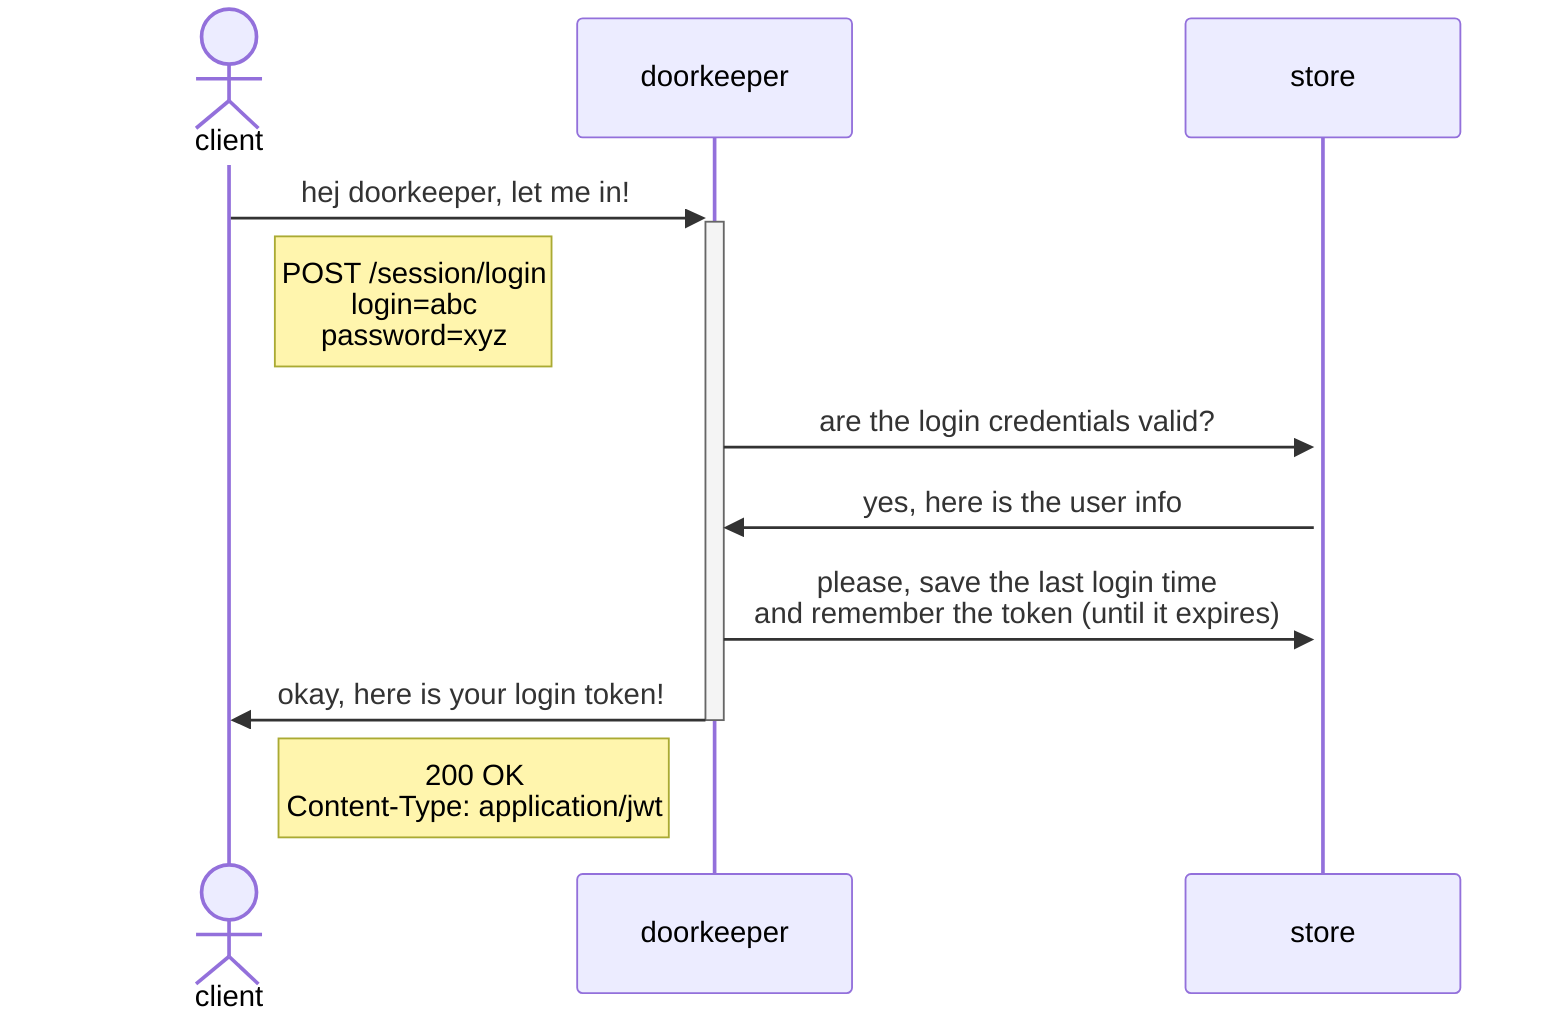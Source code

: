 sequenceDiagram

actor client

client->>+doorkeeper: hej doorkeeper, let me in!
Note right of client: POST /session/login<br>login=abc<br>password=xyz

doorkeeper->>+store: are the login credentials valid?
store->>doorkeeper: yes, here is the user info
doorkeeper->>store: please, save the last login time<br>and remember the token (until it expires)

doorkeeper->>-client: okay, here is your login token!
Note left of doorkeeper: 200 OK<br>Content-Type: application/jwt